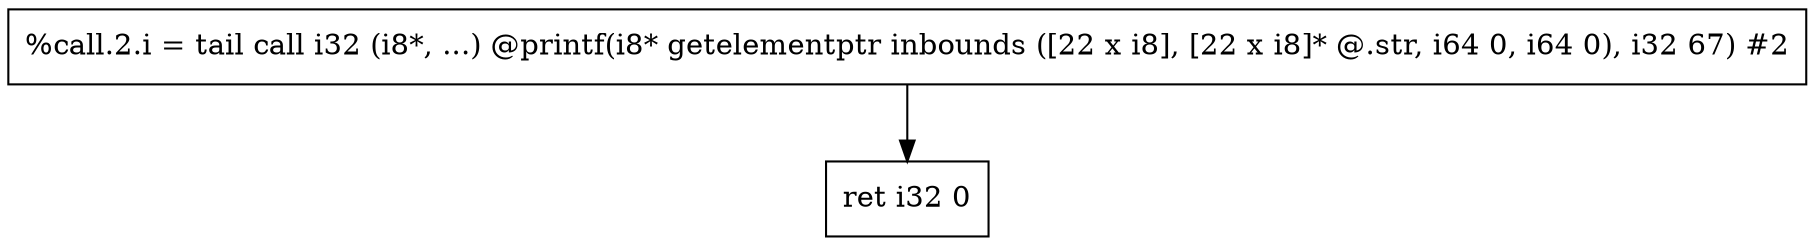 digraph "CDFG for'main' function" {
	Node0x5647c1914e68[shape=record, label="  %call.2.i = tail call i32 (i8*, ...) @printf(i8* getelementptr inbounds ([22 x i8], [22 x i8]* @.str, i64 0, i64 0), i32 67) #2"]
	Node0x5647c1914dd8[shape=record, label="  ret i32 0"]
	Node0x5647c1914e68 -> Node0x5647c1914dd8
edge [color=red]
}
